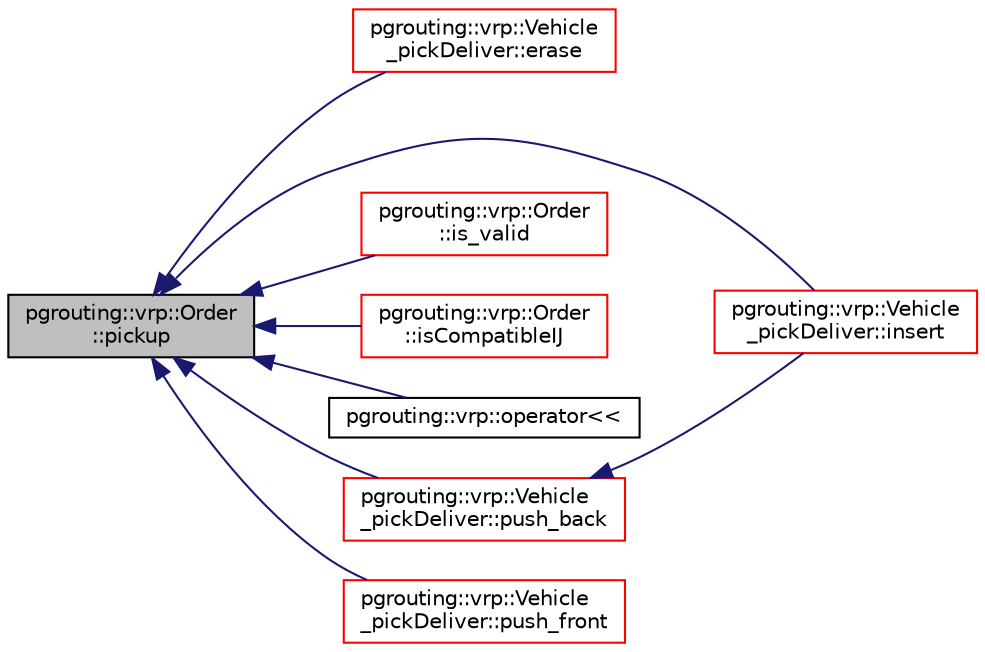 digraph "pgrouting::vrp::Order::pickup"
{
  edge [fontname="Helvetica",fontsize="10",labelfontname="Helvetica",labelfontsize="10"];
  node [fontname="Helvetica",fontsize="10",shape=record];
  rankdir="LR";
  Node1 [label="pgrouting::vrp::Order\l::pickup",height=0.2,width=0.4,color="black", fillcolor="grey75", style="filled" fontcolor="black"];
  Node1 -> Node2 [dir="back",color="midnightblue",fontsize="10",style="solid",fontname="Helvetica"];
  Node2 [label="pgrouting::vrp::Vehicle\l_pickDeliver::erase",height=0.2,width=0.4,color="red", fillcolor="white", style="filled",URL="$classpgrouting_1_1vrp_1_1Vehicle__pickDeliver.html#a3824b3c3af974687c0bdcc9aab615350"];
  Node1 -> Node3 [dir="back",color="midnightblue",fontsize="10",style="solid",fontname="Helvetica"];
  Node3 [label="pgrouting::vrp::Vehicle\l_pickDeliver::insert",height=0.2,width=0.4,color="red", fillcolor="white", style="filled",URL="$classpgrouting_1_1vrp_1_1Vehicle__pickDeliver.html#acd6d3d720b3002cbb930a44099fa0688",tooltip="Inserts an order. "];
  Node1 -> Node4 [dir="back",color="midnightblue",fontsize="10",style="solid",fontname="Helvetica"];
  Node4 [label="pgrouting::vrp::Order\l::is_valid",height=0.2,width=0.4,color="red", fillcolor="white", style="filled",URL="$classpgrouting_1_1vrp_1_1Order.html#a6952f655243e030be6d5db4b1aebfe57",tooltip="validate a pickup/delivery order "];
  Node1 -> Node5 [dir="back",color="midnightblue",fontsize="10",style="solid",fontname="Helvetica"];
  Node5 [label="pgrouting::vrp::Order\l::isCompatibleIJ",height=0.2,width=0.4,color="red", fillcolor="white", style="filled",URL="$classpgrouting_1_1vrp_1_1Order.html#a6881a6c6a44d927f24c57d7eefe07b6f",tooltip="Can order I be placed before this order? "];
  Node1 -> Node6 [dir="back",color="midnightblue",fontsize="10",style="solid",fontname="Helvetica"];
  Node6 [label="pgrouting::vrp::operator\<\<",height=0.2,width=0.4,color="black", fillcolor="white", style="filled",URL="$namespacepgrouting_1_1vrp.html#ad6fdaacceafff2916f80fb6855c58135"];
  Node1 -> Node7 [dir="back",color="midnightblue",fontsize="10",style="solid",fontname="Helvetica"];
  Node7 [label="pgrouting::vrp::Vehicle\l_pickDeliver::push_back",height=0.2,width=0.4,color="red", fillcolor="white", style="filled",URL="$classpgrouting_1_1vrp_1_1Vehicle__pickDeliver.html#aa894fd15242682756ea30cc1bbd6aa42",tooltip="puts an order at the end of the truck "];
  Node7 -> Node3 [dir="back",color="midnightblue",fontsize="10",style="solid",fontname="Helvetica"];
  Node1 -> Node8 [dir="back",color="midnightblue",fontsize="10",style="solid",fontname="Helvetica"];
  Node8 [label="pgrouting::vrp::Vehicle\l_pickDeliver::push_front",height=0.2,width=0.4,color="red", fillcolor="white", style="filled",URL="$classpgrouting_1_1vrp_1_1Vehicle__pickDeliver.html#a34330126d1614d29dff7fc48a6a43f69",tooltip="Puts an order at the end front of the truck. "];
}
